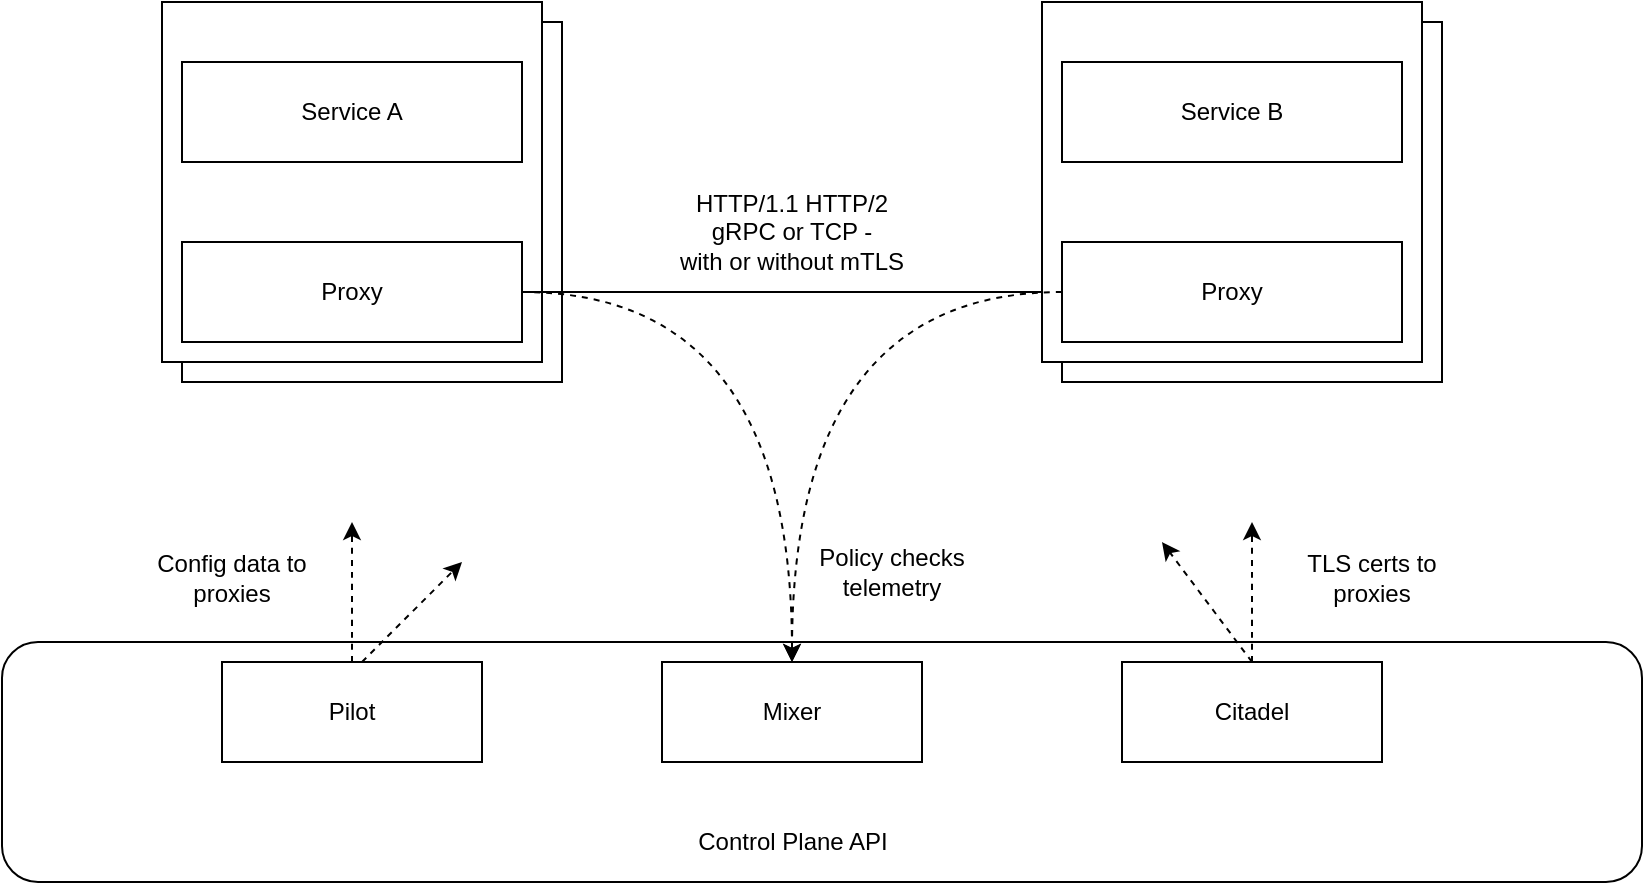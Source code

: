 <mxfile version="12.6.5" type="device"><diagram id="kct6egQivVdXfd0BfxUs" name="Page-1"><mxGraphModel dx="1024" dy="592" grid="1" gridSize="10" guides="1" tooltips="1" connect="1" arrows="1" fold="1" page="1" pageScale="1" pageWidth="2339" pageHeight="3300" math="0" shadow="0"><root><mxCell id="0"/><mxCell id="1" parent="0"/><mxCell id="KcGfgjQjQcdbiVz565_m-23" value="" style="rounded=1;whiteSpace=wrap;html=1;" vertex="1" parent="1"><mxGeometry x="80" y="440" width="820" height="120" as="geometry"/></mxCell><mxCell id="KcGfgjQjQcdbiVz565_m-2" value="" style="rounded=0;whiteSpace=wrap;html=1;" vertex="1" parent="1"><mxGeometry x="170" y="130" width="190" height="180" as="geometry"/></mxCell><mxCell id="KcGfgjQjQcdbiVz565_m-1" value="" style="rounded=0;whiteSpace=wrap;html=1;" vertex="1" parent="1"><mxGeometry x="160" y="120" width="190" height="180" as="geometry"/></mxCell><mxCell id="KcGfgjQjQcdbiVz565_m-3" value="Service A" style="rounded=0;whiteSpace=wrap;html=1;" vertex="1" parent="1"><mxGeometry x="170" y="150" width="170" height="50" as="geometry"/></mxCell><mxCell id="KcGfgjQjQcdbiVz565_m-9" style="edgeStyle=orthogonalEdgeStyle;rounded=0;orthogonalLoop=1;jettySize=auto;html=1;entryX=0;entryY=0.5;entryDx=0;entryDy=0;" edge="1" parent="1" source="KcGfgjQjQcdbiVz565_m-4" target="KcGfgjQjQcdbiVz565_m-8"><mxGeometry relative="1" as="geometry"/></mxCell><mxCell id="KcGfgjQjQcdbiVz565_m-14" style="edgeStyle=orthogonalEdgeStyle;orthogonalLoop=1;jettySize=auto;html=1;curved=1;dashed=1;" edge="1" parent="1" source="KcGfgjQjQcdbiVz565_m-4" target="KcGfgjQjQcdbiVz565_m-11"><mxGeometry relative="1" as="geometry"/></mxCell><mxCell id="KcGfgjQjQcdbiVz565_m-4" value="Proxy" style="rounded=0;whiteSpace=wrap;html=1;" vertex="1" parent="1"><mxGeometry x="170" y="240" width="170" height="50" as="geometry"/></mxCell><mxCell id="KcGfgjQjQcdbiVz565_m-5" value="" style="rounded=0;whiteSpace=wrap;html=1;" vertex="1" parent="1"><mxGeometry x="610" y="130" width="190" height="180" as="geometry"/></mxCell><mxCell id="KcGfgjQjQcdbiVz565_m-6" value="" style="rounded=0;whiteSpace=wrap;html=1;" vertex="1" parent="1"><mxGeometry x="600" y="120" width="190" height="180" as="geometry"/></mxCell><mxCell id="KcGfgjQjQcdbiVz565_m-7" value="Service B" style="rounded=0;whiteSpace=wrap;html=1;" vertex="1" parent="1"><mxGeometry x="610" y="150" width="170" height="50" as="geometry"/></mxCell><mxCell id="KcGfgjQjQcdbiVz565_m-15" style="edgeStyle=orthogonalEdgeStyle;curved=1;orthogonalLoop=1;jettySize=auto;html=1;dashed=1;" edge="1" parent="1" source="KcGfgjQjQcdbiVz565_m-8" target="KcGfgjQjQcdbiVz565_m-11"><mxGeometry relative="1" as="geometry"/></mxCell><mxCell id="KcGfgjQjQcdbiVz565_m-8" value="Proxy" style="rounded=0;whiteSpace=wrap;html=1;" vertex="1" parent="1"><mxGeometry x="610" y="240" width="170" height="50" as="geometry"/></mxCell><mxCell id="KcGfgjQjQcdbiVz565_m-10" value="HTTP/1.1 HTTP/2&lt;br&gt;gRPC or TCP -&lt;br&gt;with or without mTLS" style="text;html=1;strokeColor=none;fillColor=none;align=center;verticalAlign=middle;whiteSpace=wrap;rounded=0;" vertex="1" parent="1"><mxGeometry x="400" y="210" width="150" height="50" as="geometry"/></mxCell><mxCell id="KcGfgjQjQcdbiVz565_m-11" value="Mixer" style="rounded=0;whiteSpace=wrap;html=1;" vertex="1" parent="1"><mxGeometry x="410" y="450" width="130" height="50" as="geometry"/></mxCell><mxCell id="KcGfgjQjQcdbiVz565_m-17" style="edgeStyle=orthogonalEdgeStyle;curved=1;orthogonalLoop=1;jettySize=auto;html=1;dashed=1;" edge="1" parent="1" source="KcGfgjQjQcdbiVz565_m-12"><mxGeometry relative="1" as="geometry"><mxPoint x="705" y="380" as="targetPoint"/></mxGeometry></mxCell><mxCell id="KcGfgjQjQcdbiVz565_m-12" value="Citadel" style="rounded=0;whiteSpace=wrap;html=1;" vertex="1" parent="1"><mxGeometry x="640" y="450" width="130" height="50" as="geometry"/></mxCell><mxCell id="KcGfgjQjQcdbiVz565_m-18" style="edgeStyle=orthogonalEdgeStyle;curved=1;orthogonalLoop=1;jettySize=auto;html=1;dashed=1;" edge="1" parent="1" source="KcGfgjQjQcdbiVz565_m-13"><mxGeometry relative="1" as="geometry"><mxPoint x="255" y="380" as="targetPoint"/></mxGeometry></mxCell><mxCell id="KcGfgjQjQcdbiVz565_m-13" value="Pilot" style="rounded=0;whiteSpace=wrap;html=1;" vertex="1" parent="1"><mxGeometry x="190" y="450" width="130" height="50" as="geometry"/></mxCell><mxCell id="KcGfgjQjQcdbiVz565_m-16" value="Policy checks&lt;br&gt;telemetry" style="text;html=1;strokeColor=none;fillColor=none;align=center;verticalAlign=middle;whiteSpace=wrap;rounded=0;" vertex="1" parent="1"><mxGeometry x="450" y="380" width="150" height="50" as="geometry"/></mxCell><mxCell id="KcGfgjQjQcdbiVz565_m-19" value="Config data to proxies" style="text;html=1;strokeColor=none;fillColor=none;align=center;verticalAlign=middle;whiteSpace=wrap;rounded=0;" vertex="1" parent="1"><mxGeometry x="150" y="385" width="90" height="45" as="geometry"/></mxCell><mxCell id="KcGfgjQjQcdbiVz565_m-20" value="TLS certs to proxies" style="text;html=1;strokeColor=none;fillColor=none;align=center;verticalAlign=middle;whiteSpace=wrap;rounded=0;" vertex="1" parent="1"><mxGeometry x="720" y="385" width="90" height="45" as="geometry"/></mxCell><mxCell id="KcGfgjQjQcdbiVz565_m-21" value="" style="endArrow=classic;html=1;dashed=1;" edge="1" parent="1"><mxGeometry width="50" height="50" relative="1" as="geometry"><mxPoint x="260" y="450" as="sourcePoint"/><mxPoint x="310" y="400" as="targetPoint"/></mxGeometry></mxCell><mxCell id="KcGfgjQjQcdbiVz565_m-22" value="" style="endArrow=classic;html=1;dashed=1;exitX=0.5;exitY=0;exitDx=0;exitDy=0;" edge="1" parent="1" source="KcGfgjQjQcdbiVz565_m-12"><mxGeometry width="50" height="50" relative="1" as="geometry"><mxPoint x="590" y="420" as="sourcePoint"/><mxPoint x="660" y="390" as="targetPoint"/></mxGeometry></mxCell><mxCell id="KcGfgjQjQcdbiVz565_m-24" value="Control Plane API" style="text;html=1;strokeColor=none;fillColor=none;align=center;verticalAlign=middle;whiteSpace=wrap;rounded=0;" vertex="1" parent="1"><mxGeometry x="392.5" y="530" width="165" height="20" as="geometry"/></mxCell></root></mxGraphModel></diagram></mxfile>